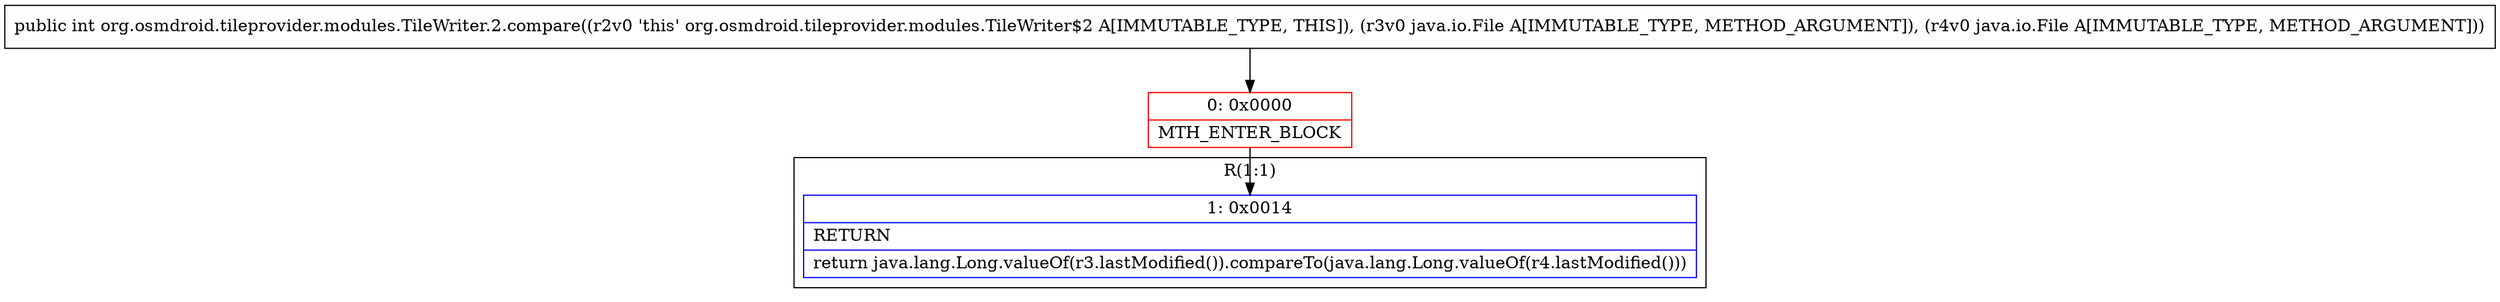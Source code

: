 digraph "CFG fororg.osmdroid.tileprovider.modules.TileWriter.2.compare(Ljava\/io\/File;Ljava\/io\/File;)I" {
subgraph cluster_Region_961145542 {
label = "R(1:1)";
node [shape=record,color=blue];
Node_1 [shape=record,label="{1\:\ 0x0014|RETURN\l|return java.lang.Long.valueOf(r3.lastModified()).compareTo(java.lang.Long.valueOf(r4.lastModified()))\l}"];
}
Node_0 [shape=record,color=red,label="{0\:\ 0x0000|MTH_ENTER_BLOCK\l}"];
MethodNode[shape=record,label="{public int org.osmdroid.tileprovider.modules.TileWriter.2.compare((r2v0 'this' org.osmdroid.tileprovider.modules.TileWriter$2 A[IMMUTABLE_TYPE, THIS]), (r3v0 java.io.File A[IMMUTABLE_TYPE, METHOD_ARGUMENT]), (r4v0 java.io.File A[IMMUTABLE_TYPE, METHOD_ARGUMENT])) }"];
MethodNode -> Node_0;
Node_0 -> Node_1;
}

